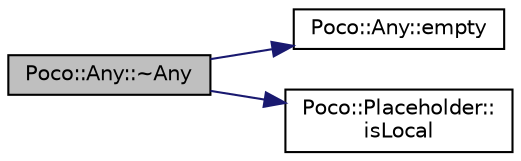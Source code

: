 digraph "Poco::Any::~Any"
{
 // LATEX_PDF_SIZE
  edge [fontname="Helvetica",fontsize="10",labelfontname="Helvetica",labelfontsize="10"];
  node [fontname="Helvetica",fontsize="10",shape=record];
  rankdir="LR";
  Node1 [label="Poco::Any::~Any",height=0.2,width=0.4,color="black", fillcolor="grey75", style="filled", fontcolor="black",tooltip=" "];
  Node1 -> Node2 [color="midnightblue",fontsize="10",style="solid"];
  Node2 [label="Poco::Any::empty",height=0.2,width=0.4,color="black", fillcolor="white", style="filled",URL="$classPoco_1_1Any.html#a1058a57722be58cd8dc829ec5613a35f",tooltip="Returns true if the Any is empty."];
  Node1 -> Node3 [color="midnightblue",fontsize="10",style="solid"];
  Node3 [label="Poco::Placeholder::\lisLocal",height=0.2,width=0.4,color="black", fillcolor="white", style="filled",URL="$unionPoco_1_1Placeholder.html#aa5bbabc2b5e268a65f59a57222b5b468",tooltip=" "];
}
